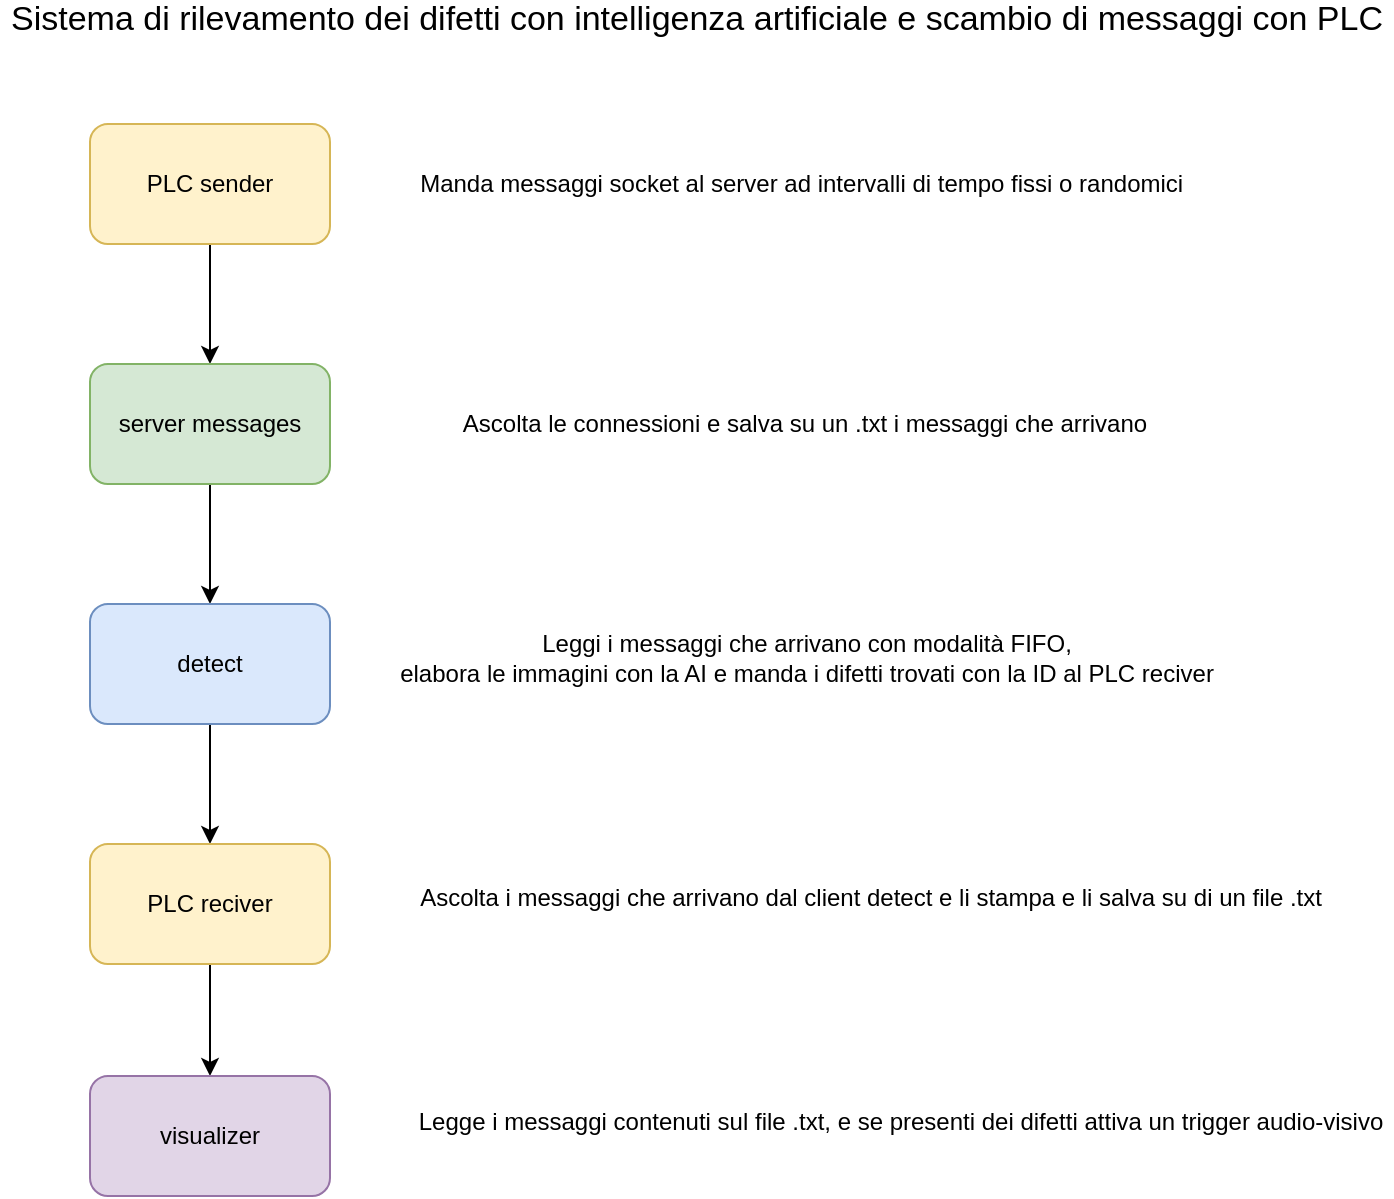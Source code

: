 <mxfile scale="1" border="10">
    <diagram id="ZV7gPHlqUfxr7rHQfVVH" name="Page-1">
        <mxGraphModel dx="1473" dy="1170" grid="0" gridSize="10" guides="1" tooltips="1" connect="1" arrows="1" fold="1" page="0" pageScale="1" pageWidth="827" pageHeight="1169" background="#ffffff" math="0" shadow="0">
            <root>
                <mxCell id="0"/>
                <mxCell id="1" parent="0"/>
                <mxCell id="6" value="" style="edgeStyle=none;html=1;" parent="1" source="2" target="3" edge="1">
                    <mxGeometry relative="1" as="geometry"/>
                </mxCell>
                <mxCell id="2" value="PLC sender" style="rounded=1;whiteSpace=wrap;html=1;fillColor=#fff2cc;strokeColor=#d6b656;" parent="1" vertex="1">
                    <mxGeometry x="354" y="50" width="120" height="60" as="geometry"/>
                </mxCell>
                <mxCell id="7" value="" style="edgeStyle=none;html=1;" parent="1" source="3" target="4" edge="1">
                    <mxGeometry relative="1" as="geometry"/>
                </mxCell>
                <mxCell id="3" value="server messages" style="rounded=1;whiteSpace=wrap;html=1;fillColor=#d5e8d4;strokeColor=#82b366;" parent="1" vertex="1">
                    <mxGeometry x="354" y="170" width="120" height="60" as="geometry"/>
                </mxCell>
                <mxCell id="8" value="" style="edgeStyle=none;html=1;" parent="1" source="4" target="5" edge="1">
                    <mxGeometry relative="1" as="geometry"/>
                </mxCell>
                <mxCell id="4" value="detect" style="rounded=1;whiteSpace=wrap;html=1;fillColor=#dae8fc;strokeColor=#6c8ebf;" parent="1" vertex="1">
                    <mxGeometry x="354" y="290" width="120" height="60" as="geometry"/>
                </mxCell>
                <mxCell id="14" value="" style="edgeStyle=none;html=1;" edge="1" parent="1" source="5" target="13">
                    <mxGeometry relative="1" as="geometry"/>
                </mxCell>
                <mxCell id="5" value="PLC reciver" style="rounded=1;whiteSpace=wrap;html=1;fillColor=#fff2cc;strokeColor=#d6b656;" parent="1" vertex="1">
                    <mxGeometry x="354" y="410" width="120" height="60" as="geometry"/>
                </mxCell>
                <mxCell id="9" value="Manda messaggi socket al server ad intervalli di tempo fissi o randomici&amp;nbsp;" style="text;html=1;align=center;verticalAlign=middle;resizable=0;points=[];autosize=1;strokeColor=none;fillColor=none;" vertex="1" parent="1">
                    <mxGeometry x="513" y="71" width="395" height="18" as="geometry"/>
                </mxCell>
                <mxCell id="10" value="Ascolta le connessioni e salva su un .txt i messaggi che arrivano" style="text;html=1;align=center;verticalAlign=middle;resizable=0;points=[];autosize=1;strokeColor=none;fillColor=none;" vertex="1" parent="1">
                    <mxGeometry x="535" y="191" width="352" height="18" as="geometry"/>
                </mxCell>
                <mxCell id="11" value="Leggi i messaggi che arrivano con modalità FIFO, &lt;br&gt;elabora le immagini con la AI e manda i difetti trovati con la ID al PLC reciver" style="text;html=1;align=center;verticalAlign=middle;resizable=0;points=[];autosize=1;strokeColor=none;fillColor=none;" vertex="1" parent="1">
                    <mxGeometry x="503" y="301" width="417" height="32" as="geometry"/>
                </mxCell>
                <mxCell id="12" value="Ascolta i messaggi che arrivano dal client detect e li stampa e li salva su di un file .txt" style="text;html=1;align=center;verticalAlign=middle;resizable=0;points=[];autosize=1;strokeColor=none;fillColor=none;" vertex="1" parent="1">
                    <mxGeometry x="513" y="428" width="461" height="18" as="geometry"/>
                </mxCell>
                <mxCell id="13" value="visualizer" style="rounded=1;whiteSpace=wrap;html=1;fillColor=#e1d5e7;strokeColor=#9673a6;" vertex="1" parent="1">
                    <mxGeometry x="354" y="526" width="120" height="60" as="geometry"/>
                </mxCell>
                <mxCell id="15" value="Legge i messaggi contenuti sul file .txt, e se presenti dei difetti attiva un trigger audio-visivo" style="text;html=1;align=center;verticalAlign=middle;resizable=0;points=[];autosize=1;strokeColor=none;fillColor=none;" vertex="1" parent="1">
                    <mxGeometry x="513" y="540" width="492" height="18" as="geometry"/>
                </mxCell>
                <mxCell id="16" value="&lt;font style=&quot;font-size: 17px&quot;&gt;Sistema di rilevamento dei difetti con intelligenza artificiale e scambio di messaggi con PLC&lt;/font&gt;" style="text;html=1;align=center;verticalAlign=middle;resizable=0;points=[];autosize=1;strokeColor=none;fillColor=none;" vertex="1" parent="1">
                    <mxGeometry x="309" y="-12" width="696" height="20" as="geometry"/>
                </mxCell>
            </root>
        </mxGraphModel>
    </diagram>
</mxfile>